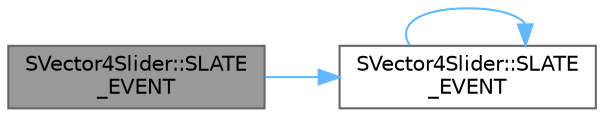digraph "SVector4Slider::SLATE_EVENT"
{
 // INTERACTIVE_SVG=YES
 // LATEX_PDF_SIZE
  bgcolor="transparent";
  edge [fontname=Helvetica,fontsize=10,labelfontname=Helvetica,labelfontsize=10];
  node [fontname=Helvetica,fontsize=10,shape=box,height=0.2,width=0.4];
  rankdir="LR";
  Node1 [id="Node000001",label="SVector4Slider::SLATE\l_EVENT",height=0.2,width=0.4,color="gray40", fillcolor="grey60", style="filled", fontcolor="black",tooltip=" "];
  Node1 -> Node2 [id="edge1_Node000001_Node000002",color="steelblue1",style="solid",tooltip=" "];
  Node2 [id="Node000002",label="SVector4Slider::SLATE\l_EVENT",height=0.2,width=0.4,color="grey40", fillcolor="white", style="filled",URL="$d7/dfe/classSVector4Slider.html#a93125b1206fc5da0aea6eaa5695bdb01",tooltip=" "];
  Node2 -> Node2 [id="edge2_Node000002_Node000002",color="steelblue1",style="solid",tooltip=" "];
}
